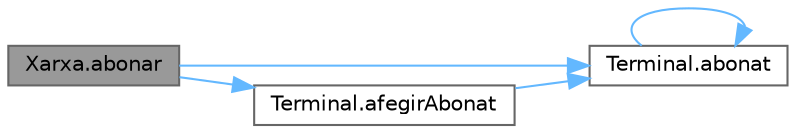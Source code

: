 digraph "Xarxa.abonar"
{
 // LATEX_PDF_SIZE
  bgcolor="transparent";
  edge [fontname=Helvetica,fontsize=10,labelfontname=Helvetica,labelfontsize=10];
  node [fontname=Helvetica,fontsize=10,shape=box,height=0.2,width=0.4];
  rankdir="LR";
  Node1 [id="Node000001",label="Xarxa.abonar",height=0.2,width=0.4,color="gray40", fillcolor="grey60", style="filled", fontcolor="black",tooltip="Abona un cliente a un terminal."];
  Node1 -> Node2 [id="edge1_Node000001_Node000002",color="steelblue1",style="solid",tooltip=" "];
  Node2 [id="Node000002",label="Terminal.abonat",height=0.2,width=0.4,color="grey40", fillcolor="white", style="filled",URL="$class_terminal.html#a6b278660845b0e75c8cf979580b99ddd",tooltip="Diu si un abonat és abonat del terminal."];
  Node2 -> Node2 [id="edge2_Node000002_Node000002",color="steelblue1",style="solid",tooltip=" "];
  Node1 -> Node3 [id="edge3_Node000001_Node000003",color="steelblue1",style="solid",tooltip=" "];
  Node3 [id="Node000003",label="Terminal.afegirAbonat",height=0.2,width=0.4,color="grey40", fillcolor="white", style="filled",URL="$class_terminal.html#ab80f1821d6bdc4c890f10f8439a825b9",tooltip="Afegeix un abonat al conjunt d'abonats del terminal."];
  Node3 -> Node2 [id="edge4_Node000003_Node000002",color="steelblue1",style="solid",tooltip=" "];
}
